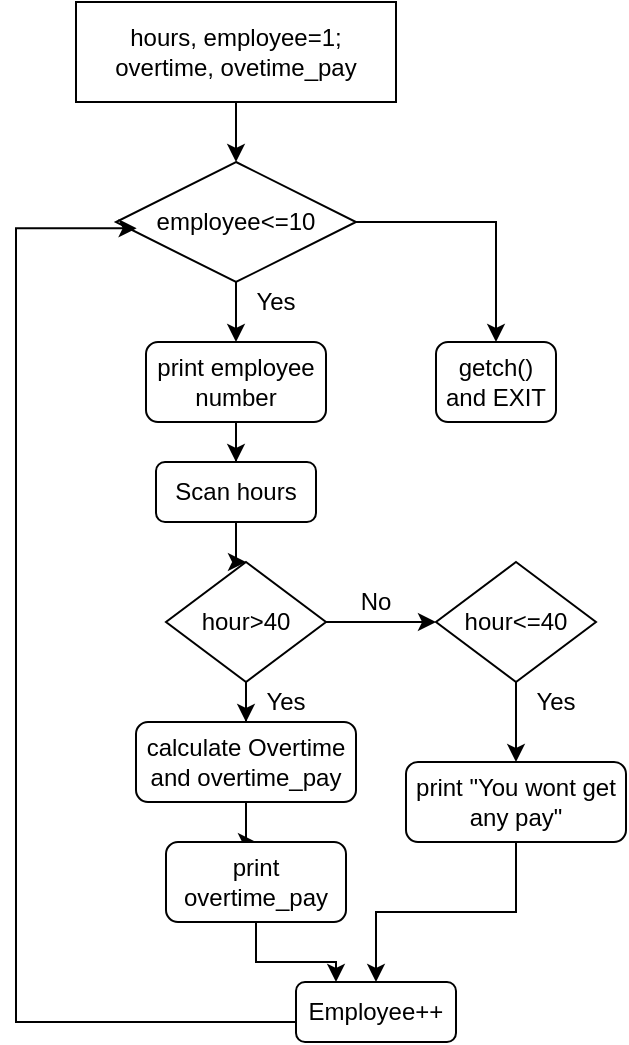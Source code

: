 <mxfile version="13.6.2" type="github">
  <diagram id="FnHJiK8q7xD4A5CnVn4N" name="Page-1">
    <mxGraphModel dx="1019" dy="625" grid="1" gridSize="10" guides="1" tooltips="1" connect="1" arrows="1" fold="1" page="1" pageScale="1" pageWidth="850" pageHeight="1100" math="0" shadow="0">
      <root>
        <mxCell id="0" />
        <mxCell id="1" parent="0" />
        <mxCell id="G1TAlQLfBnPS3WXYuJip-6" style="edgeStyle=orthogonalEdgeStyle;rounded=0;orthogonalLoop=1;jettySize=auto;html=1;" edge="1" parent="1" source="G1TAlQLfBnPS3WXYuJip-1" target="G1TAlQLfBnPS3WXYuJip-3">
          <mxGeometry relative="1" as="geometry" />
        </mxCell>
        <mxCell id="G1TAlQLfBnPS3WXYuJip-1" value="hours, employee=1;&lt;br&gt;overtime, ovetime_pay" style="rounded=0;whiteSpace=wrap;html=1;" vertex="1" parent="1">
          <mxGeometry x="270" y="40" width="160" height="50" as="geometry" />
        </mxCell>
        <mxCell id="G1TAlQLfBnPS3WXYuJip-7" style="edgeStyle=orthogonalEdgeStyle;rounded=0;orthogonalLoop=1;jettySize=auto;html=1;" edge="1" parent="1" source="G1TAlQLfBnPS3WXYuJip-3" target="G1TAlQLfBnPS3WXYuJip-4">
          <mxGeometry relative="1" as="geometry" />
        </mxCell>
        <mxCell id="G1TAlQLfBnPS3WXYuJip-34" style="edgeStyle=orthogonalEdgeStyle;rounded=0;orthogonalLoop=1;jettySize=auto;html=1;" edge="1" parent="1" source="G1TAlQLfBnPS3WXYuJip-3" target="G1TAlQLfBnPS3WXYuJip-33">
          <mxGeometry relative="1" as="geometry" />
        </mxCell>
        <mxCell id="G1TAlQLfBnPS3WXYuJip-3" value="employee&amp;lt;=10" style="rhombus;whiteSpace=wrap;html=1;" vertex="1" parent="1">
          <mxGeometry x="290" y="120" width="120" height="60" as="geometry" />
        </mxCell>
        <mxCell id="G1TAlQLfBnPS3WXYuJip-8" style="edgeStyle=orthogonalEdgeStyle;rounded=0;orthogonalLoop=1;jettySize=auto;html=1;" edge="1" parent="1" source="G1TAlQLfBnPS3WXYuJip-4" target="G1TAlQLfBnPS3WXYuJip-5">
          <mxGeometry relative="1" as="geometry" />
        </mxCell>
        <mxCell id="G1TAlQLfBnPS3WXYuJip-4" value="print employee number" style="rounded=1;whiteSpace=wrap;html=1;" vertex="1" parent="1">
          <mxGeometry x="305" y="210" width="90" height="40" as="geometry" />
        </mxCell>
        <mxCell id="G1TAlQLfBnPS3WXYuJip-37" style="edgeStyle=orthogonalEdgeStyle;rounded=0;orthogonalLoop=1;jettySize=auto;html=1;" edge="1" parent="1" source="G1TAlQLfBnPS3WXYuJip-5" target="G1TAlQLfBnPS3WXYuJip-11">
          <mxGeometry relative="1" as="geometry" />
        </mxCell>
        <mxCell id="G1TAlQLfBnPS3WXYuJip-5" value="Scan hours" style="rounded=1;whiteSpace=wrap;html=1;" vertex="1" parent="1">
          <mxGeometry x="310" y="270" width="80" height="30" as="geometry" />
        </mxCell>
        <mxCell id="G1TAlQLfBnPS3WXYuJip-9" value="Yes" style="text;html=1;strokeColor=none;fillColor=none;align=center;verticalAlign=middle;whiteSpace=wrap;rounded=0;" vertex="1" parent="1">
          <mxGeometry x="350" y="180" width="40" height="20" as="geometry" />
        </mxCell>
        <mxCell id="G1TAlQLfBnPS3WXYuJip-16" style="edgeStyle=orthogonalEdgeStyle;rounded=0;orthogonalLoop=1;jettySize=auto;html=1;" edge="1" parent="1" source="G1TAlQLfBnPS3WXYuJip-11" target="G1TAlQLfBnPS3WXYuJip-12">
          <mxGeometry relative="1" as="geometry" />
        </mxCell>
        <mxCell id="G1TAlQLfBnPS3WXYuJip-20" style="edgeStyle=orthogonalEdgeStyle;rounded=0;orthogonalLoop=1;jettySize=auto;html=1;" edge="1" parent="1" source="G1TAlQLfBnPS3WXYuJip-11" target="G1TAlQLfBnPS3WXYuJip-18">
          <mxGeometry relative="1" as="geometry" />
        </mxCell>
        <mxCell id="G1TAlQLfBnPS3WXYuJip-11" value="hour&amp;gt;40" style="rhombus;whiteSpace=wrap;html=1;" vertex="1" parent="1">
          <mxGeometry x="315" y="320" width="80" height="60" as="geometry" />
        </mxCell>
        <mxCell id="G1TAlQLfBnPS3WXYuJip-14" style="edgeStyle=orthogonalEdgeStyle;rounded=0;orthogonalLoop=1;jettySize=auto;html=1;" edge="1" parent="1" source="G1TAlQLfBnPS3WXYuJip-12" target="G1TAlQLfBnPS3WXYuJip-13">
          <mxGeometry relative="1" as="geometry" />
        </mxCell>
        <mxCell id="G1TAlQLfBnPS3WXYuJip-12" value="hour&amp;lt;=40" style="rhombus;whiteSpace=wrap;html=1;" vertex="1" parent="1">
          <mxGeometry x="450" y="320" width="80" height="60" as="geometry" />
        </mxCell>
        <mxCell id="G1TAlQLfBnPS3WXYuJip-31" style="edgeStyle=orthogonalEdgeStyle;rounded=0;orthogonalLoop=1;jettySize=auto;html=1;" edge="1" parent="1" source="G1TAlQLfBnPS3WXYuJip-13" target="G1TAlQLfBnPS3WXYuJip-28">
          <mxGeometry relative="1" as="geometry" />
        </mxCell>
        <mxCell id="G1TAlQLfBnPS3WXYuJip-13" value="print &quot;You wont get any pay&quot;" style="rounded=1;whiteSpace=wrap;html=1;" vertex="1" parent="1">
          <mxGeometry x="435" y="420" width="110" height="40" as="geometry" />
        </mxCell>
        <mxCell id="G1TAlQLfBnPS3WXYuJip-17" value="No" style="text;html=1;strokeColor=none;fillColor=none;align=center;verticalAlign=middle;whiteSpace=wrap;rounded=0;" vertex="1" parent="1">
          <mxGeometry x="400" y="330" width="40" height="20" as="geometry" />
        </mxCell>
        <mxCell id="G1TAlQLfBnPS3WXYuJip-21" style="edgeStyle=orthogonalEdgeStyle;rounded=0;orthogonalLoop=1;jettySize=auto;html=1;" edge="1" parent="1" source="G1TAlQLfBnPS3WXYuJip-18" target="G1TAlQLfBnPS3WXYuJip-19">
          <mxGeometry relative="1" as="geometry" />
        </mxCell>
        <mxCell id="G1TAlQLfBnPS3WXYuJip-18" value="calculate Overtime and overtime_pay" style="rounded=1;whiteSpace=wrap;html=1;" vertex="1" parent="1">
          <mxGeometry x="300" y="400" width="110" height="40" as="geometry" />
        </mxCell>
        <mxCell id="G1TAlQLfBnPS3WXYuJip-29" style="edgeStyle=orthogonalEdgeStyle;rounded=0;orthogonalLoop=1;jettySize=auto;html=1;entryX=0.25;entryY=0;entryDx=0;entryDy=0;" edge="1" parent="1" source="G1TAlQLfBnPS3WXYuJip-19" target="G1TAlQLfBnPS3WXYuJip-28">
          <mxGeometry relative="1" as="geometry" />
        </mxCell>
        <mxCell id="G1TAlQLfBnPS3WXYuJip-19" value="print overtime_pay" style="rounded=1;whiteSpace=wrap;html=1;" vertex="1" parent="1">
          <mxGeometry x="315" y="460" width="90" height="40" as="geometry" />
        </mxCell>
        <mxCell id="G1TAlQLfBnPS3WXYuJip-23" value="Yes" style="text;html=1;strokeColor=none;fillColor=none;align=center;verticalAlign=middle;whiteSpace=wrap;rounded=0;" vertex="1" parent="1">
          <mxGeometry x="355" y="380" width="40" height="20" as="geometry" />
        </mxCell>
        <mxCell id="G1TAlQLfBnPS3WXYuJip-26" value="Yes" style="text;html=1;strokeColor=none;fillColor=none;align=center;verticalAlign=middle;whiteSpace=wrap;rounded=0;" vertex="1" parent="1">
          <mxGeometry x="490" y="380" width="40" height="20" as="geometry" />
        </mxCell>
        <mxCell id="G1TAlQLfBnPS3WXYuJip-32" style="edgeStyle=orthogonalEdgeStyle;rounded=0;orthogonalLoop=1;jettySize=auto;html=1;entryX=0.086;entryY=0.552;entryDx=0;entryDy=0;entryPerimeter=0;" edge="1" parent="1" source="G1TAlQLfBnPS3WXYuJip-28" target="G1TAlQLfBnPS3WXYuJip-3">
          <mxGeometry relative="1" as="geometry">
            <Array as="points">
              <mxPoint x="240" y="550" />
              <mxPoint x="240" y="153" />
            </Array>
          </mxGeometry>
        </mxCell>
        <mxCell id="G1TAlQLfBnPS3WXYuJip-28" value="Employee++" style="rounded=1;whiteSpace=wrap;html=1;" vertex="1" parent="1">
          <mxGeometry x="380" y="530" width="80" height="30" as="geometry" />
        </mxCell>
        <mxCell id="G1TAlQLfBnPS3WXYuJip-33" value="getch() and EXIT" style="rounded=1;whiteSpace=wrap;html=1;" vertex="1" parent="1">
          <mxGeometry x="450" y="210" width="60" height="40" as="geometry" />
        </mxCell>
      </root>
    </mxGraphModel>
  </diagram>
</mxfile>

